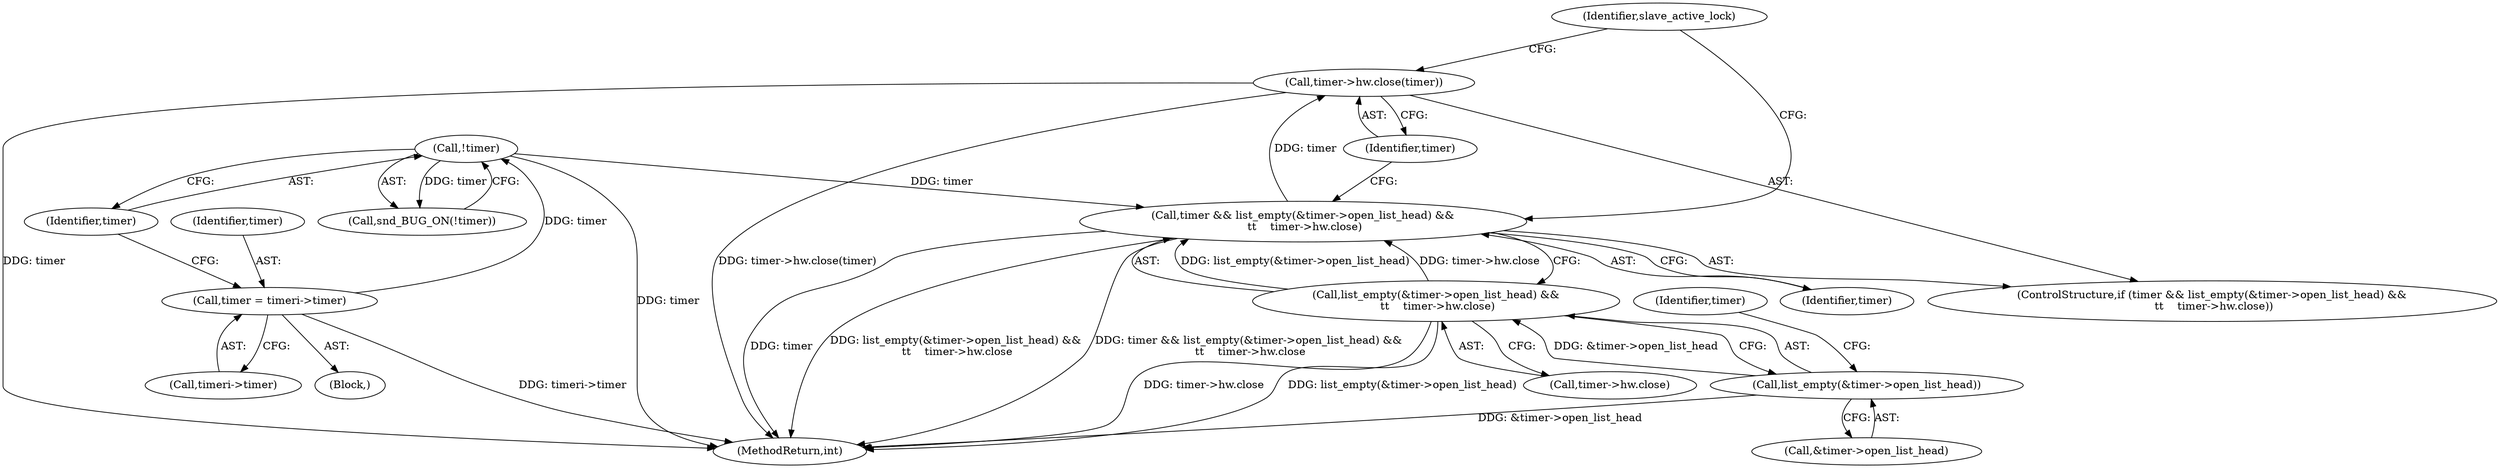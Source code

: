 digraph "0_linux_b5a663aa426f4884c71cd8580adae73f33570f0d_1@API" {
"1000224" [label="(Call,timer->hw.close(timer))"];
"1000211" [label="(Call,timer && list_empty(&timer->open_list_head) &&\n \t\t    timer->hw.close)"];
"1000170" [label="(Call,!timer)"];
"1000163" [label="(Call,timer = timeri->timer)"];
"1000213" [label="(Call,list_empty(&timer->open_list_head) &&\n \t\t    timer->hw.close)"];
"1000214" [label="(Call,list_empty(&timer->open_list_head))"];
"1000224" [label="(Call,timer->hw.close(timer))"];
"1000163" [label="(Call,timer = timeri->timer)"];
"1000219" [label="(Call,timer->hw.close)"];
"1000214" [label="(Call,list_empty(&timer->open_list_head))"];
"1000212" [label="(Identifier,timer)"];
"1000165" [label="(Call,timeri->timer)"];
"1000164" [label="(Identifier,timer)"];
"1000221" [label="(Identifier,timer)"];
"1000211" [label="(Call,timer && list_empty(&timer->open_list_head) &&\n \t\t    timer->hw.close)"];
"1000162" [label="(Block,)"];
"1000170" [label="(Call,!timer)"];
"1000210" [label="(ControlStructure,if (timer && list_empty(&timer->open_list_head) &&\n \t\t    timer->hw.close))"];
"1000171" [label="(Identifier,timer)"];
"1000169" [label="(Call,snd_BUG_ON(!timer))"];
"1000225" [label="(Identifier,timer)"];
"1000215" [label="(Call,&timer->open_list_head)"];
"1000278" [label="(MethodReturn,int)"];
"1000229" [label="(Identifier,slave_active_lock)"];
"1000213" [label="(Call,list_empty(&timer->open_list_head) &&\n \t\t    timer->hw.close)"];
"1000224" -> "1000210"  [label="AST: "];
"1000224" -> "1000225"  [label="CFG: "];
"1000225" -> "1000224"  [label="AST: "];
"1000229" -> "1000224"  [label="CFG: "];
"1000224" -> "1000278"  [label="DDG: timer"];
"1000224" -> "1000278"  [label="DDG: timer->hw.close(timer)"];
"1000211" -> "1000224"  [label="DDG: timer"];
"1000211" -> "1000210"  [label="AST: "];
"1000211" -> "1000212"  [label="CFG: "];
"1000211" -> "1000213"  [label="CFG: "];
"1000212" -> "1000211"  [label="AST: "];
"1000213" -> "1000211"  [label="AST: "];
"1000225" -> "1000211"  [label="CFG: "];
"1000229" -> "1000211"  [label="CFG: "];
"1000211" -> "1000278"  [label="DDG: timer"];
"1000211" -> "1000278"  [label="DDG: list_empty(&timer->open_list_head) &&\n \t\t    timer->hw.close"];
"1000211" -> "1000278"  [label="DDG: timer && list_empty(&timer->open_list_head) &&\n \t\t    timer->hw.close"];
"1000170" -> "1000211"  [label="DDG: timer"];
"1000213" -> "1000211"  [label="DDG: list_empty(&timer->open_list_head)"];
"1000213" -> "1000211"  [label="DDG: timer->hw.close"];
"1000170" -> "1000169"  [label="AST: "];
"1000170" -> "1000171"  [label="CFG: "];
"1000171" -> "1000170"  [label="AST: "];
"1000169" -> "1000170"  [label="CFG: "];
"1000170" -> "1000278"  [label="DDG: timer"];
"1000170" -> "1000169"  [label="DDG: timer"];
"1000163" -> "1000170"  [label="DDG: timer"];
"1000163" -> "1000162"  [label="AST: "];
"1000163" -> "1000165"  [label="CFG: "];
"1000164" -> "1000163"  [label="AST: "];
"1000165" -> "1000163"  [label="AST: "];
"1000171" -> "1000163"  [label="CFG: "];
"1000163" -> "1000278"  [label="DDG: timeri->timer"];
"1000213" -> "1000214"  [label="CFG: "];
"1000213" -> "1000219"  [label="CFG: "];
"1000214" -> "1000213"  [label="AST: "];
"1000219" -> "1000213"  [label="AST: "];
"1000213" -> "1000278"  [label="DDG: timer->hw.close"];
"1000213" -> "1000278"  [label="DDG: list_empty(&timer->open_list_head)"];
"1000214" -> "1000213"  [label="DDG: &timer->open_list_head"];
"1000214" -> "1000215"  [label="CFG: "];
"1000215" -> "1000214"  [label="AST: "];
"1000221" -> "1000214"  [label="CFG: "];
"1000214" -> "1000278"  [label="DDG: &timer->open_list_head"];
}
